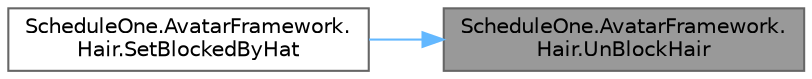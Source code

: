 digraph "ScheduleOne.AvatarFramework.Hair.UnBlockHair"
{
 // LATEX_PDF_SIZE
  bgcolor="transparent";
  edge [fontname=Helvetica,fontsize=10,labelfontname=Helvetica,labelfontsize=10];
  node [fontname=Helvetica,fontsize=10,shape=box,height=0.2,width=0.4];
  rankdir="RL";
  Node1 [id="Node000001",label="ScheduleOne.AvatarFramework.\lHair.UnBlockHair",height=0.2,width=0.4,color="gray40", fillcolor="grey60", style="filled", fontcolor="black",tooltip=" "];
  Node1 -> Node2 [id="edge1_Node000001_Node000002",dir="back",color="steelblue1",style="solid",tooltip=" "];
  Node2 [id="Node000002",label="ScheduleOne.AvatarFramework.\lHair.SetBlockedByHat",height=0.2,width=0.4,color="grey40", fillcolor="white", style="filled",URL="$class_schedule_one_1_1_avatar_framework_1_1_hair.html#a443562cf1a12dd75fab2c9f10cc327ac",tooltip=" "];
}
